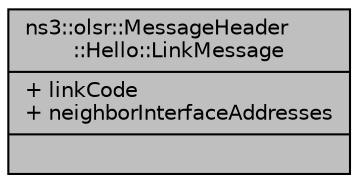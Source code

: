 digraph "ns3::olsr::MessageHeader::Hello::LinkMessage"
{
  edge [fontname="Helvetica",fontsize="10",labelfontname="Helvetica",labelfontsize="10"];
  node [fontname="Helvetica",fontsize="10",shape=record];
  Node1 [label="{ns3::olsr::MessageHeader\l::Hello::LinkMessage\n|+ linkCode\l+ neighborInterfaceAddresses\l|}",height=0.2,width=0.4,color="black", fillcolor="grey75", style="filled", fontcolor="black"];
}
